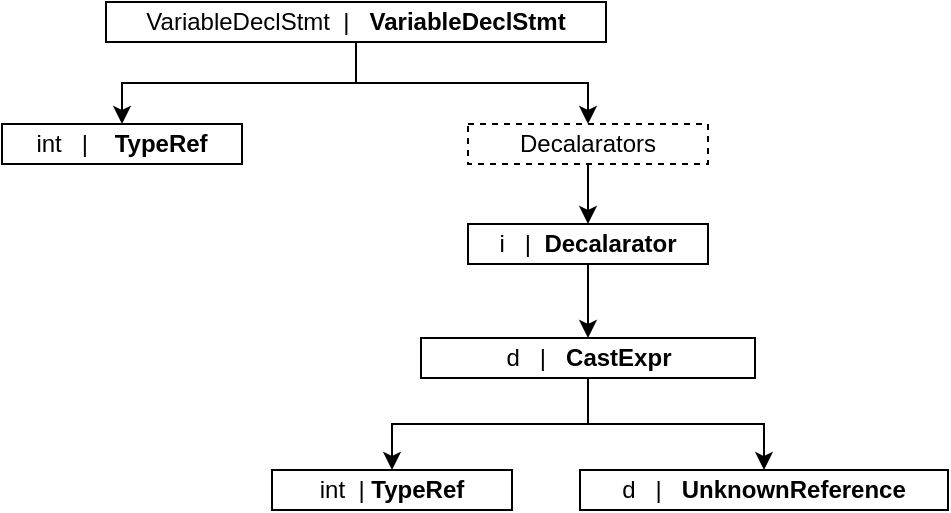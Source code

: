 <mxfile version="14.5.3" type="device"><diagram id="yS0bxkE1OEyb899R7I3C" name="Page-1"><mxGraphModel dx="1422" dy="705" grid="0" gridSize="10" guides="1" tooltips="1" connect="1" arrows="1" fold="1" page="1" pageScale="1" pageWidth="827" pageHeight="1169" math="0" shadow="0"><root><mxCell id="0"/><mxCell id="1" parent="0"/><mxCell id="E_SgzJZAi9rkw2pN_Zrz-3" style="edgeStyle=orthogonalEdgeStyle;rounded=0;orthogonalLoop=1;jettySize=auto;html=1;exitX=0.5;exitY=1;exitDx=0;exitDy=0;entryX=0.5;entryY=0;entryDx=0;entryDy=0;" edge="1" parent="1" source="E_SgzJZAi9rkw2pN_Zrz-1" target="E_SgzJZAi9rkw2pN_Zrz-2"><mxGeometry relative="1" as="geometry"/></mxCell><mxCell id="E_SgzJZAi9rkw2pN_Zrz-6" style="edgeStyle=orthogonalEdgeStyle;rounded=0;orthogonalLoop=1;jettySize=auto;html=1;exitX=0.5;exitY=1;exitDx=0;exitDy=0;entryX=0.5;entryY=0;entryDx=0;entryDy=0;" edge="1" parent="1" source="E_SgzJZAi9rkw2pN_Zrz-1" target="E_SgzJZAi9rkw2pN_Zrz-4"><mxGeometry relative="1" as="geometry"/></mxCell><mxCell id="E_SgzJZAi9rkw2pN_Zrz-1" value="VariableDeclStmt&amp;nbsp; |&amp;nbsp; &amp;nbsp;&lt;b&gt;VariableDeclStmt&lt;/b&gt;" style="rounded=0;whiteSpace=wrap;html=1;" vertex="1" parent="1"><mxGeometry x="299" y="70" width="250" height="20" as="geometry"/></mxCell><mxCell id="E_SgzJZAi9rkw2pN_Zrz-2" value="int&amp;nbsp; &amp;nbsp;|&amp;nbsp; &amp;nbsp; &lt;b&gt;TypeRef&lt;/b&gt;" style="rounded=0;whiteSpace=wrap;html=1;" vertex="1" parent="1"><mxGeometry x="247" y="131" width="120" height="20" as="geometry"/></mxCell><mxCell id="E_SgzJZAi9rkw2pN_Zrz-7" style="edgeStyle=orthogonalEdgeStyle;rounded=0;orthogonalLoop=1;jettySize=auto;html=1;exitX=0.5;exitY=1;exitDx=0;exitDy=0;" edge="1" parent="1" source="E_SgzJZAi9rkw2pN_Zrz-4" target="E_SgzJZAi9rkw2pN_Zrz-5"><mxGeometry relative="1" as="geometry"/></mxCell><mxCell id="E_SgzJZAi9rkw2pN_Zrz-4" value="Decalarators" style="rounded=0;whiteSpace=wrap;html=1;dashed=1;" vertex="1" parent="1"><mxGeometry x="480" y="131" width="120" height="20" as="geometry"/></mxCell><mxCell id="E_SgzJZAi9rkw2pN_Zrz-9" style="edgeStyle=orthogonalEdgeStyle;rounded=0;orthogonalLoop=1;jettySize=auto;html=1;exitX=0.5;exitY=1;exitDx=0;exitDy=0;entryX=0.5;entryY=0;entryDx=0;entryDy=0;" edge="1" parent="1" source="E_SgzJZAi9rkw2pN_Zrz-5" target="E_SgzJZAi9rkw2pN_Zrz-8"><mxGeometry relative="1" as="geometry"/></mxCell><mxCell id="E_SgzJZAi9rkw2pN_Zrz-5" value="i&amp;nbsp; &amp;nbsp;|&amp;nbsp; &lt;b&gt;Decalarator&lt;/b&gt;" style="rounded=0;whiteSpace=wrap;html=1;" vertex="1" parent="1"><mxGeometry x="480" y="181" width="120" height="20" as="geometry"/></mxCell><mxCell id="E_SgzJZAi9rkw2pN_Zrz-12" style="edgeStyle=orthogonalEdgeStyle;rounded=0;orthogonalLoop=1;jettySize=auto;html=1;exitX=0.5;exitY=1;exitDx=0;exitDy=0;" edge="1" parent="1" source="E_SgzJZAi9rkw2pN_Zrz-8" target="E_SgzJZAi9rkw2pN_Zrz-10"><mxGeometry relative="1" as="geometry"/></mxCell><mxCell id="E_SgzJZAi9rkw2pN_Zrz-13" style="edgeStyle=orthogonalEdgeStyle;rounded=0;orthogonalLoop=1;jettySize=auto;html=1;exitX=0.5;exitY=1;exitDx=0;exitDy=0;entryX=0.5;entryY=0;entryDx=0;entryDy=0;" edge="1" parent="1" source="E_SgzJZAi9rkw2pN_Zrz-8" target="E_SgzJZAi9rkw2pN_Zrz-11"><mxGeometry relative="1" as="geometry"/></mxCell><mxCell id="E_SgzJZAi9rkw2pN_Zrz-8" value="d&amp;nbsp; &amp;nbsp;|&amp;nbsp; &amp;nbsp;&lt;b&gt;CastExpr&lt;/b&gt;" style="rounded=0;whiteSpace=wrap;html=1;" vertex="1" parent="1"><mxGeometry x="456.5" y="238" width="167" height="20" as="geometry"/></mxCell><mxCell id="E_SgzJZAi9rkw2pN_Zrz-10" value="int&amp;nbsp; | &lt;b&gt;TypeRef&lt;/b&gt;" style="rounded=0;whiteSpace=wrap;html=1;" vertex="1" parent="1"><mxGeometry x="382" y="304" width="120" height="20" as="geometry"/></mxCell><mxCell id="E_SgzJZAi9rkw2pN_Zrz-11" value="d&amp;nbsp; &amp;nbsp;|&amp;nbsp; &amp;nbsp;&lt;b&gt;UnknownReference&lt;/b&gt;" style="rounded=0;whiteSpace=wrap;html=1;" vertex="1" parent="1"><mxGeometry x="536" y="304" width="184" height="20" as="geometry"/></mxCell></root></mxGraphModel></diagram></mxfile>